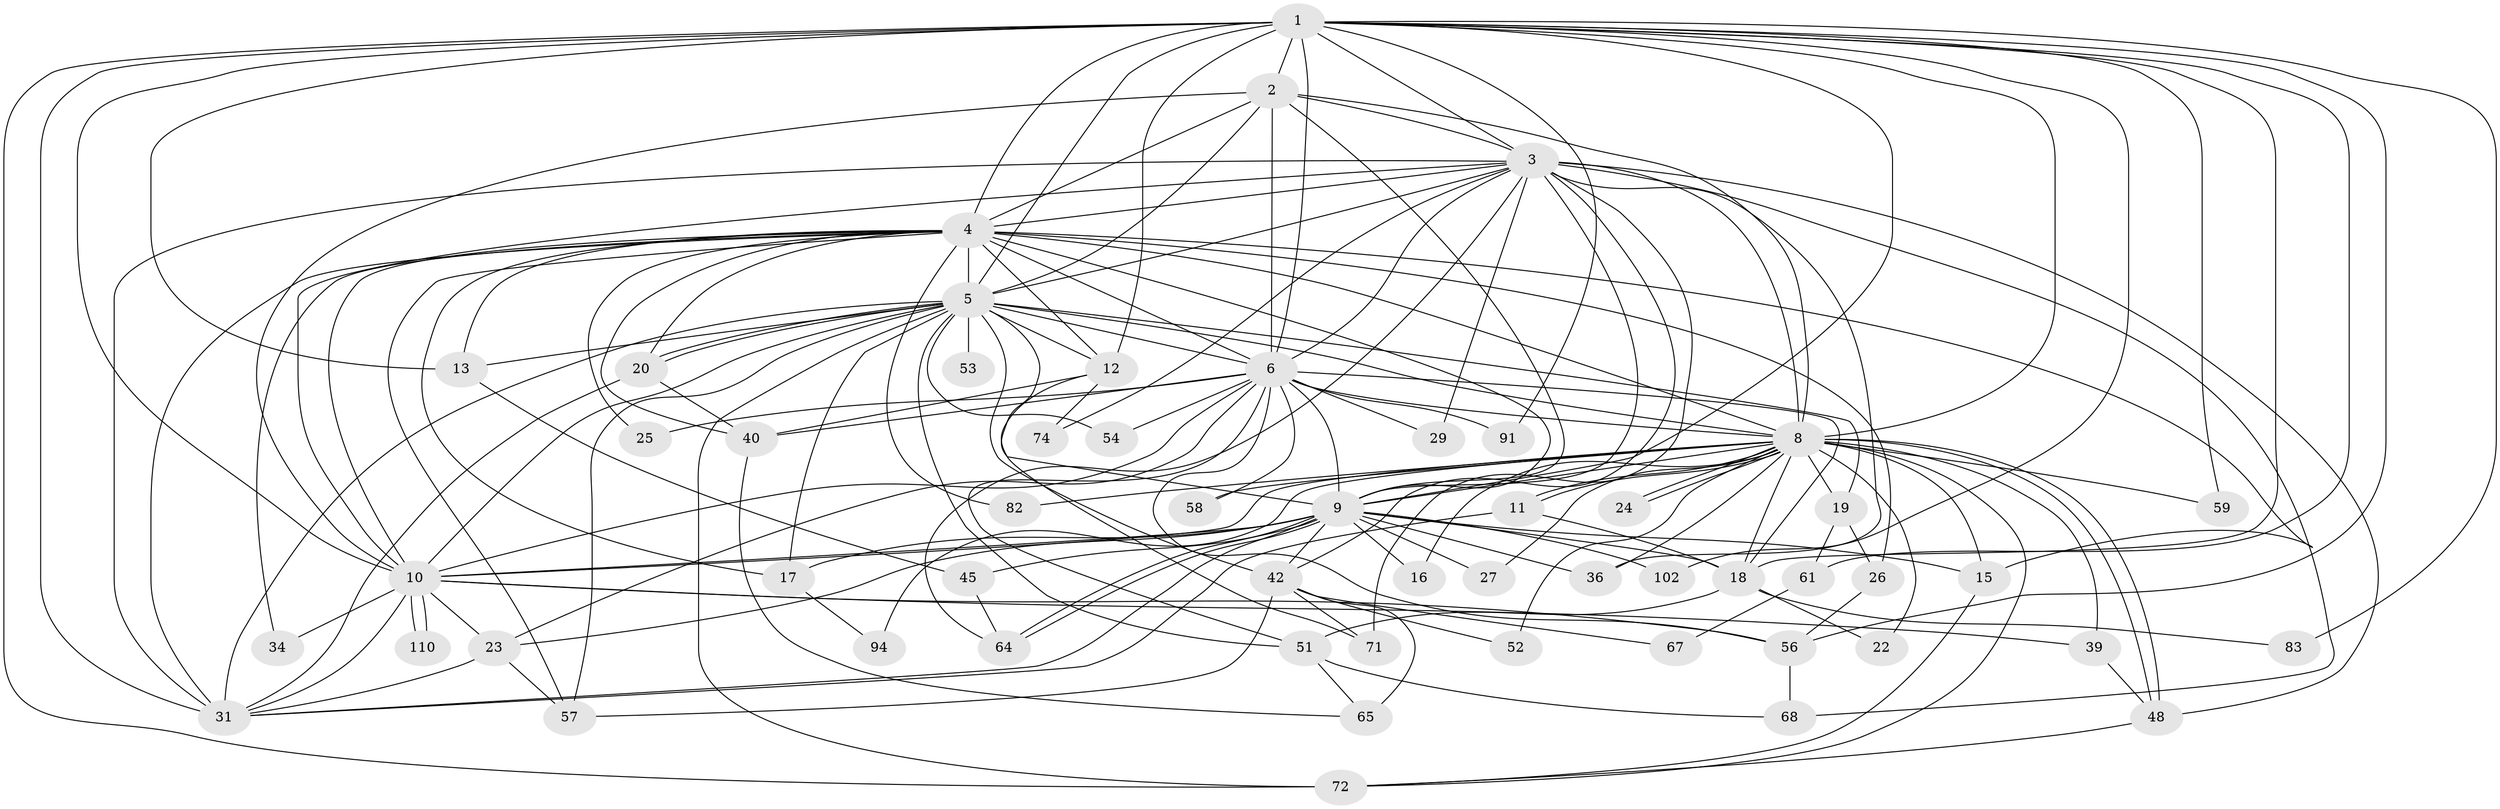 // original degree distribution, {22: 0.00909090909090909, 10: 0.00909090909090909, 20: 0.02727272727272727, 23: 0.00909090909090909, 16: 0.00909090909090909, 32: 0.00909090909090909, 25: 0.00909090909090909, 18: 0.00909090909090909, 3: 0.17272727272727273, 4: 0.13636363636363635, 2: 0.5181818181818182, 5: 0.045454545454545456, 7: 0.01818181818181818, 6: 0.00909090909090909, 8: 0.00909090909090909}
// Generated by graph-tools (version 1.1) at 2025/14/03/09/25 04:14:05]
// undirected, 55 vertices, 162 edges
graph export_dot {
graph [start="1"]
  node [color=gray90,style=filled];
  1 [super="+41"];
  2 [super="+14"];
  3 [super="+69"];
  4 [super="+79+46+28+107+109+7+75"];
  5 [super="+106+76+99+21+81"];
  6;
  8;
  9 [super="+44+62"];
  10;
  11 [super="+50"];
  12 [super="+73"];
  13;
  15 [super="+47"];
  16;
  17;
  18 [super="+30"];
  19;
  20 [super="+49+84+43"];
  22;
  23 [super="+32"];
  24;
  25;
  26;
  27;
  29;
  31 [super="+33+38"];
  34;
  36 [super="+80"];
  39;
  40;
  42 [super="+70"];
  45 [super="+96"];
  48 [super="+89"];
  51 [super="+63"];
  52;
  53;
  54;
  56 [super="+77"];
  57 [super="+66"];
  58;
  59;
  61;
  64 [super="+85"];
  65 [super="+103+101"];
  67;
  68;
  71;
  72 [super="+90"];
  74;
  82;
  83;
  91;
  94;
  102;
  110;
  1 -- 2;
  1 -- 3;
  1 -- 4 [weight=3];
  1 -- 5;
  1 -- 6;
  1 -- 8;
  1 -- 9;
  1 -- 10 [weight=2];
  1 -- 12;
  1 -- 13;
  1 -- 56;
  1 -- 59;
  1 -- 61;
  1 -- 83;
  1 -- 91;
  1 -- 102;
  1 -- 72;
  1 -- 18;
  1 -- 31;
  2 -- 3;
  2 -- 4 [weight=2];
  2 -- 5;
  2 -- 6;
  2 -- 8;
  2 -- 9 [weight=2];
  2 -- 10;
  3 -- 4 [weight=4];
  3 -- 5;
  3 -- 6;
  3 -- 8;
  3 -- 9;
  3 -- 10;
  3 -- 29;
  3 -- 36;
  3 -- 68;
  3 -- 71;
  3 -- 74;
  3 -- 64;
  3 -- 48;
  3 -- 31;
  3 -- 42;
  4 -- 5 [weight=2];
  4 -- 6 [weight=2];
  4 -- 8 [weight=2];
  4 -- 9 [weight=2];
  4 -- 10 [weight=3];
  4 -- 25;
  4 -- 26;
  4 -- 34;
  4 -- 82;
  4 -- 20 [weight=3];
  4 -- 57;
  4 -- 31 [weight=3];
  4 -- 15;
  4 -- 40;
  4 -- 13;
  4 -- 17;
  4 -- 12;
  5 -- 6 [weight=2];
  5 -- 8;
  5 -- 9 [weight=2];
  5 -- 10;
  5 -- 12 [weight=2];
  5 -- 19;
  5 -- 20;
  5 -- 20;
  5 -- 42;
  5 -- 57;
  5 -- 72 [weight=2];
  5 -- 31;
  5 -- 13;
  5 -- 17;
  5 -- 51;
  5 -- 53 [weight=2];
  5 -- 54;
  6 -- 8;
  6 -- 9;
  6 -- 10;
  6 -- 18;
  6 -- 25;
  6 -- 29;
  6 -- 40;
  6 -- 51;
  6 -- 54;
  6 -- 58;
  6 -- 91;
  6 -- 56;
  6 -- 23;
  8 -- 9 [weight=2];
  8 -- 10;
  8 -- 11;
  8 -- 11;
  8 -- 15 [weight=2];
  8 -- 16;
  8 -- 18 [weight=2];
  8 -- 19;
  8 -- 22;
  8 -- 24;
  8 -- 24;
  8 -- 27;
  8 -- 36;
  8 -- 39;
  8 -- 48;
  8 -- 48;
  8 -- 52;
  8 -- 58;
  8 -- 59;
  8 -- 72;
  8 -- 82;
  8 -- 94;
  9 -- 10;
  9 -- 15;
  9 -- 16;
  9 -- 17;
  9 -- 23;
  9 -- 27;
  9 -- 42;
  9 -- 45;
  9 -- 64;
  9 -- 64;
  9 -- 102;
  9 -- 36;
  9 -- 31;
  9 -- 18;
  10 -- 23;
  10 -- 34;
  10 -- 39;
  10 -- 56;
  10 -- 110;
  10 -- 110;
  10 -- 31;
  11 -- 18;
  11 -- 31;
  12 -- 74;
  12 -- 71;
  12 -- 40;
  13 -- 45;
  15 -- 72;
  17 -- 94;
  18 -- 22;
  18 -- 83;
  18 -- 51;
  19 -- 26;
  19 -- 61;
  20 -- 31;
  20 -- 40;
  23 -- 57;
  23 -- 31;
  26 -- 56;
  39 -- 48;
  40 -- 65;
  42 -- 52;
  42 -- 65 [weight=2];
  42 -- 67;
  42 -- 57;
  42 -- 71;
  45 -- 64;
  48 -- 72;
  51 -- 65;
  51 -- 68;
  56 -- 68;
  61 -- 67;
}
